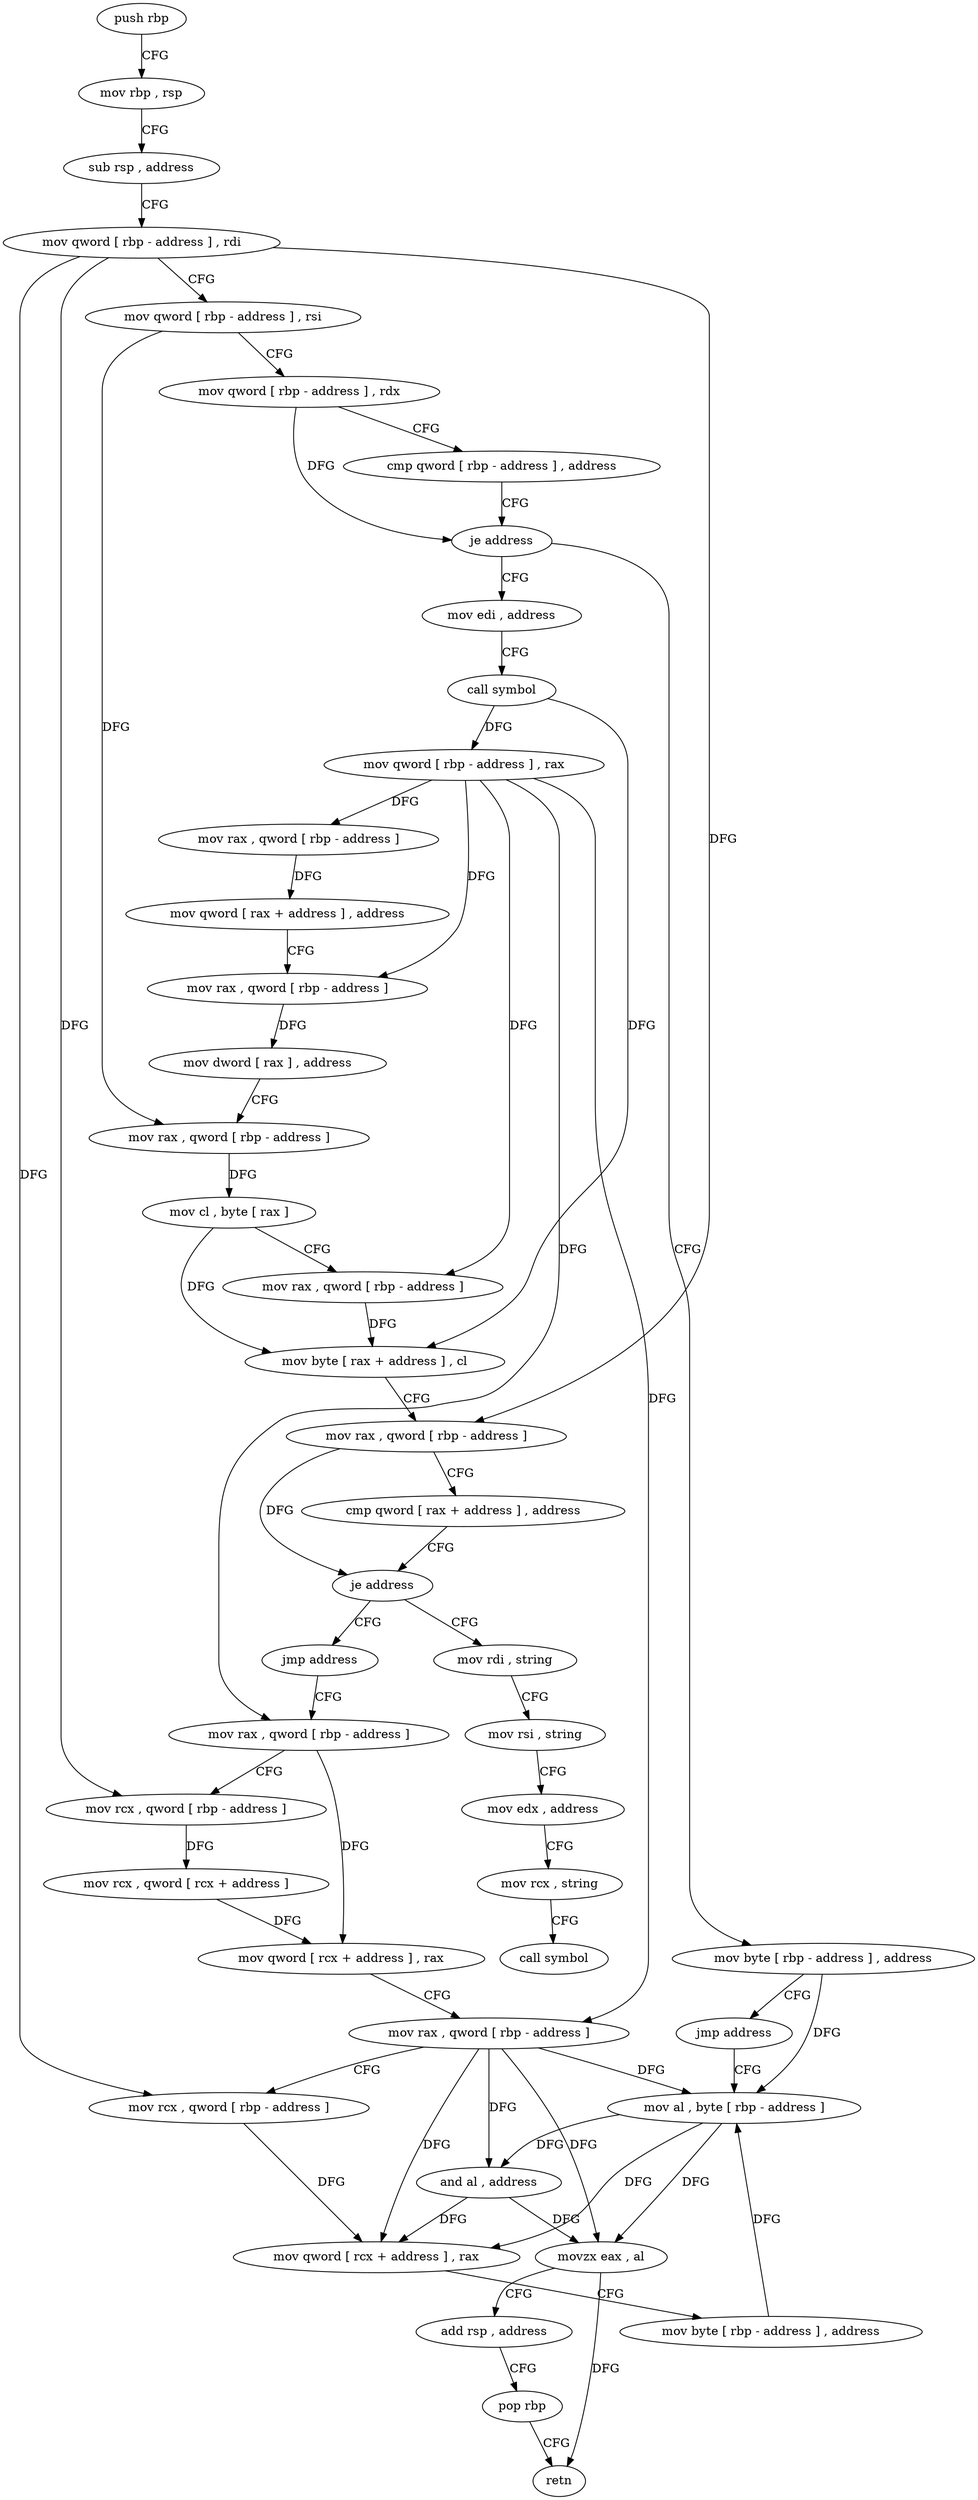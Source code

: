 digraph "func" {
"4210640" [label = "push rbp" ]
"4210641" [label = "mov rbp , rsp" ]
"4210644" [label = "sub rsp , address" ]
"4210648" [label = "mov qword [ rbp - address ] , rdi" ]
"4210652" [label = "mov qword [ rbp - address ] , rsi" ]
"4210656" [label = "mov qword [ rbp - address ] , rdx" ]
"4210660" [label = "cmp qword [ rbp - address ] , address" ]
"4210665" [label = "je address" ]
"4210680" [label = "mov edi , address" ]
"4210671" [label = "mov byte [ rbp - address ] , address" ]
"4210685" [label = "call symbol" ]
"4210690" [label = "mov qword [ rbp - address ] , rax" ]
"4210694" [label = "mov rax , qword [ rbp - address ]" ]
"4210698" [label = "mov qword [ rax + address ] , address" ]
"4210706" [label = "mov rax , qword [ rbp - address ]" ]
"4210710" [label = "mov dword [ rax ] , address" ]
"4210716" [label = "mov rax , qword [ rbp - address ]" ]
"4210720" [label = "mov cl , byte [ rax ]" ]
"4210722" [label = "mov rax , qword [ rbp - address ]" ]
"4210726" [label = "mov byte [ rax + address ] , cl" ]
"4210729" [label = "mov rax , qword [ rbp - address ]" ]
"4210733" [label = "cmp qword [ rax + address ] , address" ]
"4210738" [label = "je address" ]
"4210749" [label = "mov rdi , string" ]
"4210744" [label = "jmp address" ]
"4210675" [label = "jmp address" ]
"4210821" [label = "mov al , byte [ rbp - address ]" ]
"4210759" [label = "mov rsi , string" ]
"4210769" [label = "mov edx , address" ]
"4210774" [label = "mov rcx , string" ]
"4210784" [label = "call symbol" ]
"4210789" [label = "mov rax , qword [ rbp - address ]" ]
"4210824" [label = "and al , address" ]
"4210826" [label = "movzx eax , al" ]
"4210829" [label = "add rsp , address" ]
"4210833" [label = "pop rbp" ]
"4210834" [label = "retn" ]
"4210793" [label = "mov rcx , qword [ rbp - address ]" ]
"4210797" [label = "mov rcx , qword [ rcx + address ]" ]
"4210801" [label = "mov qword [ rcx + address ] , rax" ]
"4210805" [label = "mov rax , qword [ rbp - address ]" ]
"4210809" [label = "mov rcx , qword [ rbp - address ]" ]
"4210813" [label = "mov qword [ rcx + address ] , rax" ]
"4210817" [label = "mov byte [ rbp - address ] , address" ]
"4210640" -> "4210641" [ label = "CFG" ]
"4210641" -> "4210644" [ label = "CFG" ]
"4210644" -> "4210648" [ label = "CFG" ]
"4210648" -> "4210652" [ label = "CFG" ]
"4210648" -> "4210729" [ label = "DFG" ]
"4210648" -> "4210793" [ label = "DFG" ]
"4210648" -> "4210809" [ label = "DFG" ]
"4210652" -> "4210656" [ label = "CFG" ]
"4210652" -> "4210716" [ label = "DFG" ]
"4210656" -> "4210660" [ label = "CFG" ]
"4210656" -> "4210665" [ label = "DFG" ]
"4210660" -> "4210665" [ label = "CFG" ]
"4210665" -> "4210680" [ label = "CFG" ]
"4210665" -> "4210671" [ label = "CFG" ]
"4210680" -> "4210685" [ label = "CFG" ]
"4210671" -> "4210675" [ label = "CFG" ]
"4210671" -> "4210821" [ label = "DFG" ]
"4210685" -> "4210690" [ label = "DFG" ]
"4210685" -> "4210726" [ label = "DFG" ]
"4210690" -> "4210694" [ label = "DFG" ]
"4210690" -> "4210706" [ label = "DFG" ]
"4210690" -> "4210722" [ label = "DFG" ]
"4210690" -> "4210789" [ label = "DFG" ]
"4210690" -> "4210805" [ label = "DFG" ]
"4210694" -> "4210698" [ label = "DFG" ]
"4210698" -> "4210706" [ label = "CFG" ]
"4210706" -> "4210710" [ label = "DFG" ]
"4210710" -> "4210716" [ label = "CFG" ]
"4210716" -> "4210720" [ label = "DFG" ]
"4210720" -> "4210722" [ label = "CFG" ]
"4210720" -> "4210726" [ label = "DFG" ]
"4210722" -> "4210726" [ label = "DFG" ]
"4210726" -> "4210729" [ label = "CFG" ]
"4210729" -> "4210733" [ label = "CFG" ]
"4210729" -> "4210738" [ label = "DFG" ]
"4210733" -> "4210738" [ label = "CFG" ]
"4210738" -> "4210749" [ label = "CFG" ]
"4210738" -> "4210744" [ label = "CFG" ]
"4210749" -> "4210759" [ label = "CFG" ]
"4210744" -> "4210789" [ label = "CFG" ]
"4210675" -> "4210821" [ label = "CFG" ]
"4210821" -> "4210824" [ label = "DFG" ]
"4210821" -> "4210826" [ label = "DFG" ]
"4210821" -> "4210813" [ label = "DFG" ]
"4210759" -> "4210769" [ label = "CFG" ]
"4210769" -> "4210774" [ label = "CFG" ]
"4210774" -> "4210784" [ label = "CFG" ]
"4210789" -> "4210793" [ label = "CFG" ]
"4210789" -> "4210801" [ label = "DFG" ]
"4210824" -> "4210826" [ label = "DFG" ]
"4210824" -> "4210813" [ label = "DFG" ]
"4210826" -> "4210829" [ label = "CFG" ]
"4210826" -> "4210834" [ label = "DFG" ]
"4210829" -> "4210833" [ label = "CFG" ]
"4210833" -> "4210834" [ label = "CFG" ]
"4210793" -> "4210797" [ label = "DFG" ]
"4210797" -> "4210801" [ label = "DFG" ]
"4210801" -> "4210805" [ label = "CFG" ]
"4210805" -> "4210809" [ label = "CFG" ]
"4210805" -> "4210824" [ label = "DFG" ]
"4210805" -> "4210826" [ label = "DFG" ]
"4210805" -> "4210821" [ label = "DFG" ]
"4210805" -> "4210813" [ label = "DFG" ]
"4210809" -> "4210813" [ label = "DFG" ]
"4210813" -> "4210817" [ label = "CFG" ]
"4210817" -> "4210821" [ label = "DFG" ]
}

